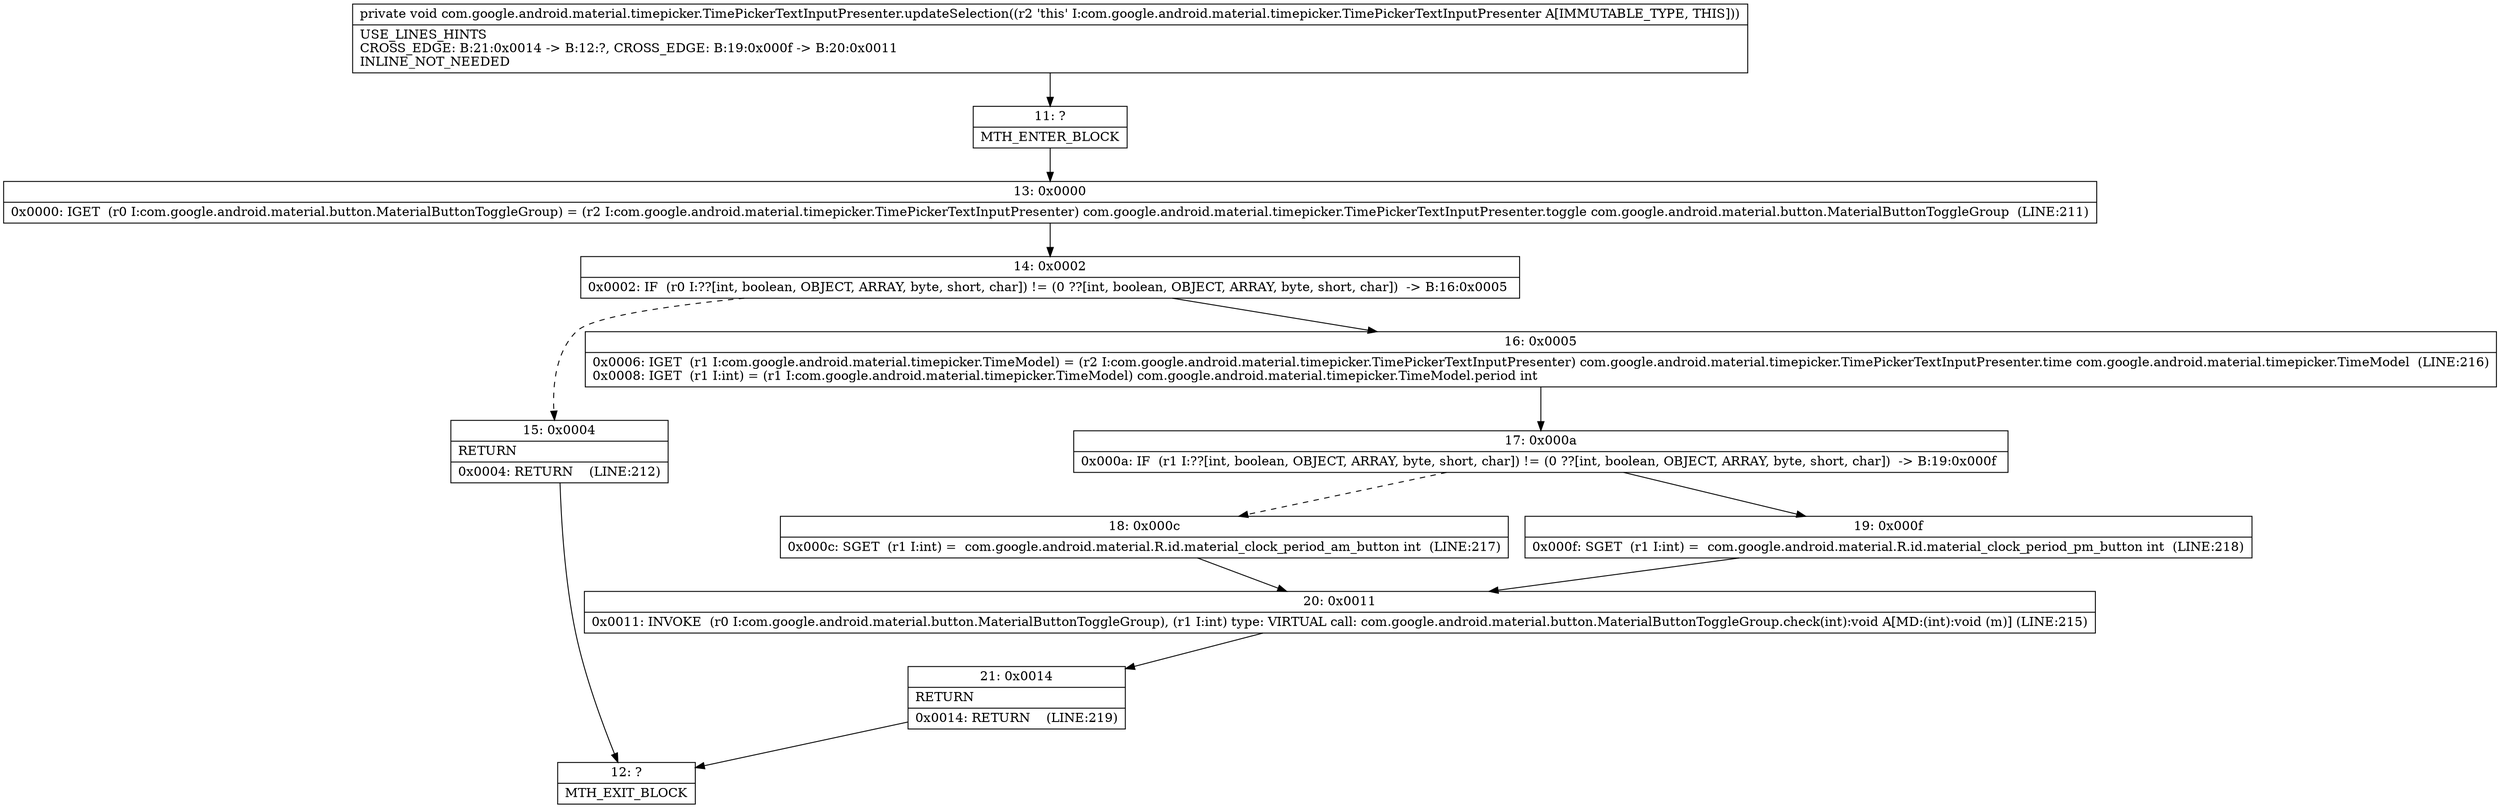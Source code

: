 digraph "CFG forcom.google.android.material.timepicker.TimePickerTextInputPresenter.updateSelection()V" {
Node_11 [shape=record,label="{11\:\ ?|MTH_ENTER_BLOCK\l}"];
Node_13 [shape=record,label="{13\:\ 0x0000|0x0000: IGET  (r0 I:com.google.android.material.button.MaterialButtonToggleGroup) = (r2 I:com.google.android.material.timepicker.TimePickerTextInputPresenter) com.google.android.material.timepicker.TimePickerTextInputPresenter.toggle com.google.android.material.button.MaterialButtonToggleGroup  (LINE:211)\l}"];
Node_14 [shape=record,label="{14\:\ 0x0002|0x0002: IF  (r0 I:??[int, boolean, OBJECT, ARRAY, byte, short, char]) != (0 ??[int, boolean, OBJECT, ARRAY, byte, short, char])  \-\> B:16:0x0005 \l}"];
Node_15 [shape=record,label="{15\:\ 0x0004|RETURN\l|0x0004: RETURN    (LINE:212)\l}"];
Node_12 [shape=record,label="{12\:\ ?|MTH_EXIT_BLOCK\l}"];
Node_16 [shape=record,label="{16\:\ 0x0005|0x0006: IGET  (r1 I:com.google.android.material.timepicker.TimeModel) = (r2 I:com.google.android.material.timepicker.TimePickerTextInputPresenter) com.google.android.material.timepicker.TimePickerTextInputPresenter.time com.google.android.material.timepicker.TimeModel  (LINE:216)\l0x0008: IGET  (r1 I:int) = (r1 I:com.google.android.material.timepicker.TimeModel) com.google.android.material.timepicker.TimeModel.period int \l}"];
Node_17 [shape=record,label="{17\:\ 0x000a|0x000a: IF  (r1 I:??[int, boolean, OBJECT, ARRAY, byte, short, char]) != (0 ??[int, boolean, OBJECT, ARRAY, byte, short, char])  \-\> B:19:0x000f \l}"];
Node_18 [shape=record,label="{18\:\ 0x000c|0x000c: SGET  (r1 I:int) =  com.google.android.material.R.id.material_clock_period_am_button int  (LINE:217)\l}"];
Node_20 [shape=record,label="{20\:\ 0x0011|0x0011: INVOKE  (r0 I:com.google.android.material.button.MaterialButtonToggleGroup), (r1 I:int) type: VIRTUAL call: com.google.android.material.button.MaterialButtonToggleGroup.check(int):void A[MD:(int):void (m)] (LINE:215)\l}"];
Node_21 [shape=record,label="{21\:\ 0x0014|RETURN\l|0x0014: RETURN    (LINE:219)\l}"];
Node_19 [shape=record,label="{19\:\ 0x000f|0x000f: SGET  (r1 I:int) =  com.google.android.material.R.id.material_clock_period_pm_button int  (LINE:218)\l}"];
MethodNode[shape=record,label="{private void com.google.android.material.timepicker.TimePickerTextInputPresenter.updateSelection((r2 'this' I:com.google.android.material.timepicker.TimePickerTextInputPresenter A[IMMUTABLE_TYPE, THIS]))  | USE_LINES_HINTS\lCROSS_EDGE: B:21:0x0014 \-\> B:12:?, CROSS_EDGE: B:19:0x000f \-\> B:20:0x0011\lINLINE_NOT_NEEDED\l}"];
MethodNode -> Node_11;Node_11 -> Node_13;
Node_13 -> Node_14;
Node_14 -> Node_15[style=dashed];
Node_14 -> Node_16;
Node_15 -> Node_12;
Node_16 -> Node_17;
Node_17 -> Node_18[style=dashed];
Node_17 -> Node_19;
Node_18 -> Node_20;
Node_20 -> Node_21;
Node_21 -> Node_12;
Node_19 -> Node_20;
}

